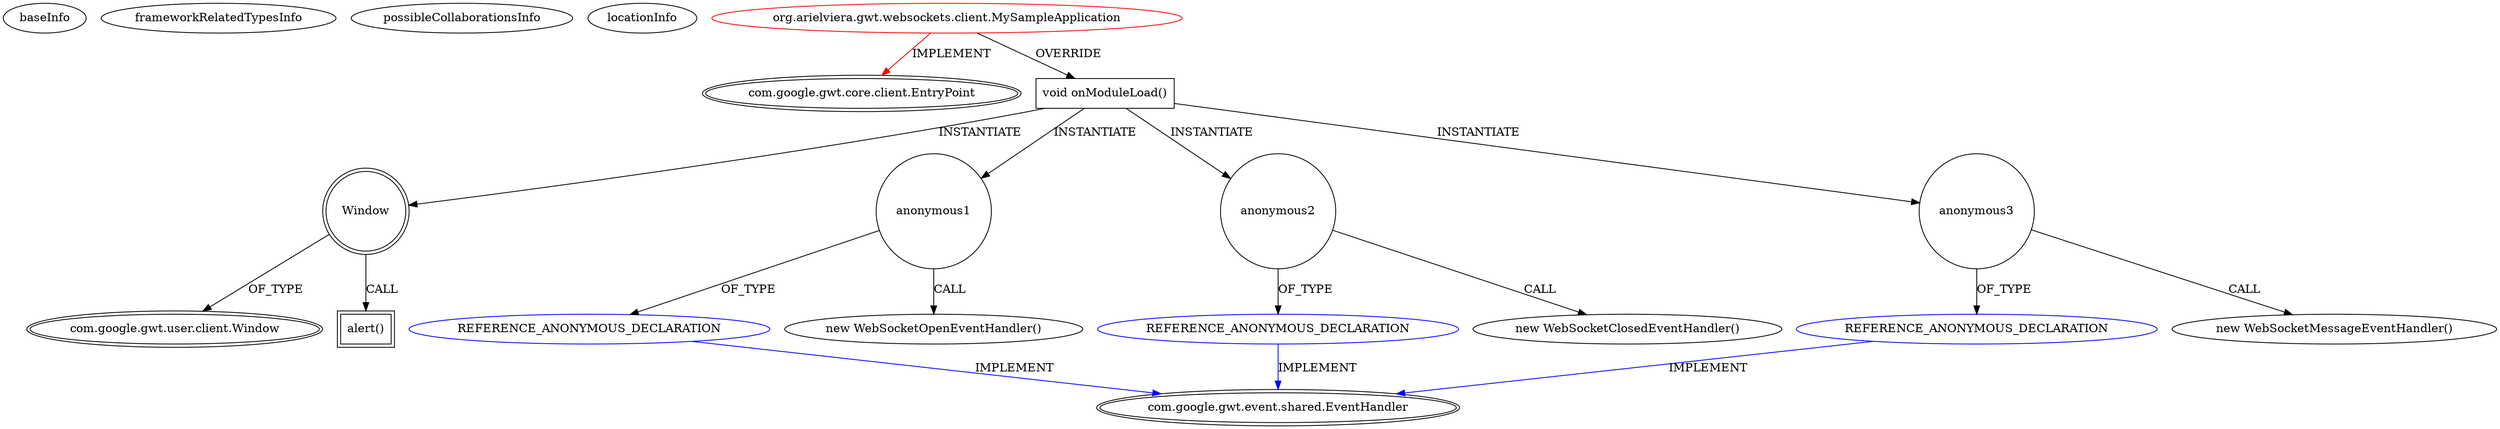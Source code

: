 digraph {
baseInfo[graphId=777,category="extension_graph",isAnonymous=false,possibleRelation=true]
frameworkRelatedTypesInfo[0="com.google.gwt.core.client.EntryPoint"]
possibleCollaborationsInfo[0="777~OVERRIDING_METHOD_DECLARATION-INSTANTIATION-~com.google.gwt.core.client.EntryPoint ~com.google.gwt.event.shared.EventHandler ~false~true"]
locationInfo[projectName="aviera-websockets-gwtready",filePath="/aviera-websockets-gwtready/websockets-gwtready-master/src/org/arielviera/gwt/websockets/client/MySampleApplication.java",contextSignature="MySampleApplication",graphId="777"]
0[label="org.arielviera.gwt.websockets.client.MySampleApplication",vertexType="ROOT_CLIENT_CLASS_DECLARATION",isFrameworkType=false,color=red]
1[label="com.google.gwt.core.client.EntryPoint",vertexType="FRAMEWORK_INTERFACE_TYPE",isFrameworkType=true,peripheries=2]
2[label="void onModuleLoad()",vertexType="OVERRIDING_METHOD_DECLARATION",isFrameworkType=false,shape=box]
3[label="Window",vertexType="VARIABLE_EXPRESION",isFrameworkType=true,peripheries=2,shape=circle]
5[label="com.google.gwt.user.client.Window",vertexType="FRAMEWORK_CLASS_TYPE",isFrameworkType=true,peripheries=2]
4[label="alert()",vertexType="INSIDE_CALL",isFrameworkType=true,peripheries=2,shape=box]
7[label="anonymous1",vertexType="VARIABLE_EXPRESION",isFrameworkType=false,shape=circle]
8[label="REFERENCE_ANONYMOUS_DECLARATION",vertexType="REFERENCE_ANONYMOUS_DECLARATION",isFrameworkType=false,color=blue]
9[label="com.google.gwt.event.shared.EventHandler",vertexType="FRAMEWORK_INTERFACE_TYPE",isFrameworkType=true,peripheries=2]
6[label="new WebSocketOpenEventHandler()",vertexType="CONSTRUCTOR_CALL",isFrameworkType=false]
11[label="anonymous2",vertexType="VARIABLE_EXPRESION",isFrameworkType=false,shape=circle]
12[label="REFERENCE_ANONYMOUS_DECLARATION",vertexType="REFERENCE_ANONYMOUS_DECLARATION",isFrameworkType=false,color=blue]
10[label="new WebSocketClosedEventHandler()",vertexType="CONSTRUCTOR_CALL",isFrameworkType=false]
15[label="anonymous3",vertexType="VARIABLE_EXPRESION",isFrameworkType=false,shape=circle]
16[label="REFERENCE_ANONYMOUS_DECLARATION",vertexType="REFERENCE_ANONYMOUS_DECLARATION",isFrameworkType=false,color=blue]
14[label="new WebSocketMessageEventHandler()",vertexType="CONSTRUCTOR_CALL",isFrameworkType=false]
0->1[label="IMPLEMENT",color=red]
0->2[label="OVERRIDE"]
2->3[label="INSTANTIATE"]
3->5[label="OF_TYPE"]
3->4[label="CALL"]
2->7[label="INSTANTIATE"]
8->9[label="IMPLEMENT",color=blue]
7->8[label="OF_TYPE"]
7->6[label="CALL"]
2->11[label="INSTANTIATE"]
12->9[label="IMPLEMENT",color=blue]
11->12[label="OF_TYPE"]
11->10[label="CALL"]
2->15[label="INSTANTIATE"]
16->9[label="IMPLEMENT",color=blue]
15->16[label="OF_TYPE"]
15->14[label="CALL"]
}
